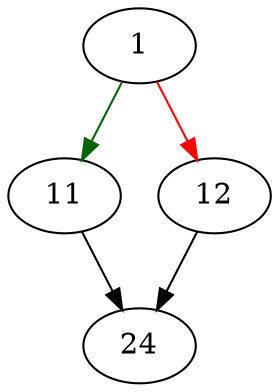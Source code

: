 strict digraph "getDoubleArg" {
	// Node definitions.
	1 [entry=true];
	11;
	12;
	24;

	// Edge definitions.
	1 -> 11 [
		color=darkgreen
		cond=true
	];
	1 -> 12 [
		color=red
		cond=false
	];
	11 -> 24;
	12 -> 24;
}